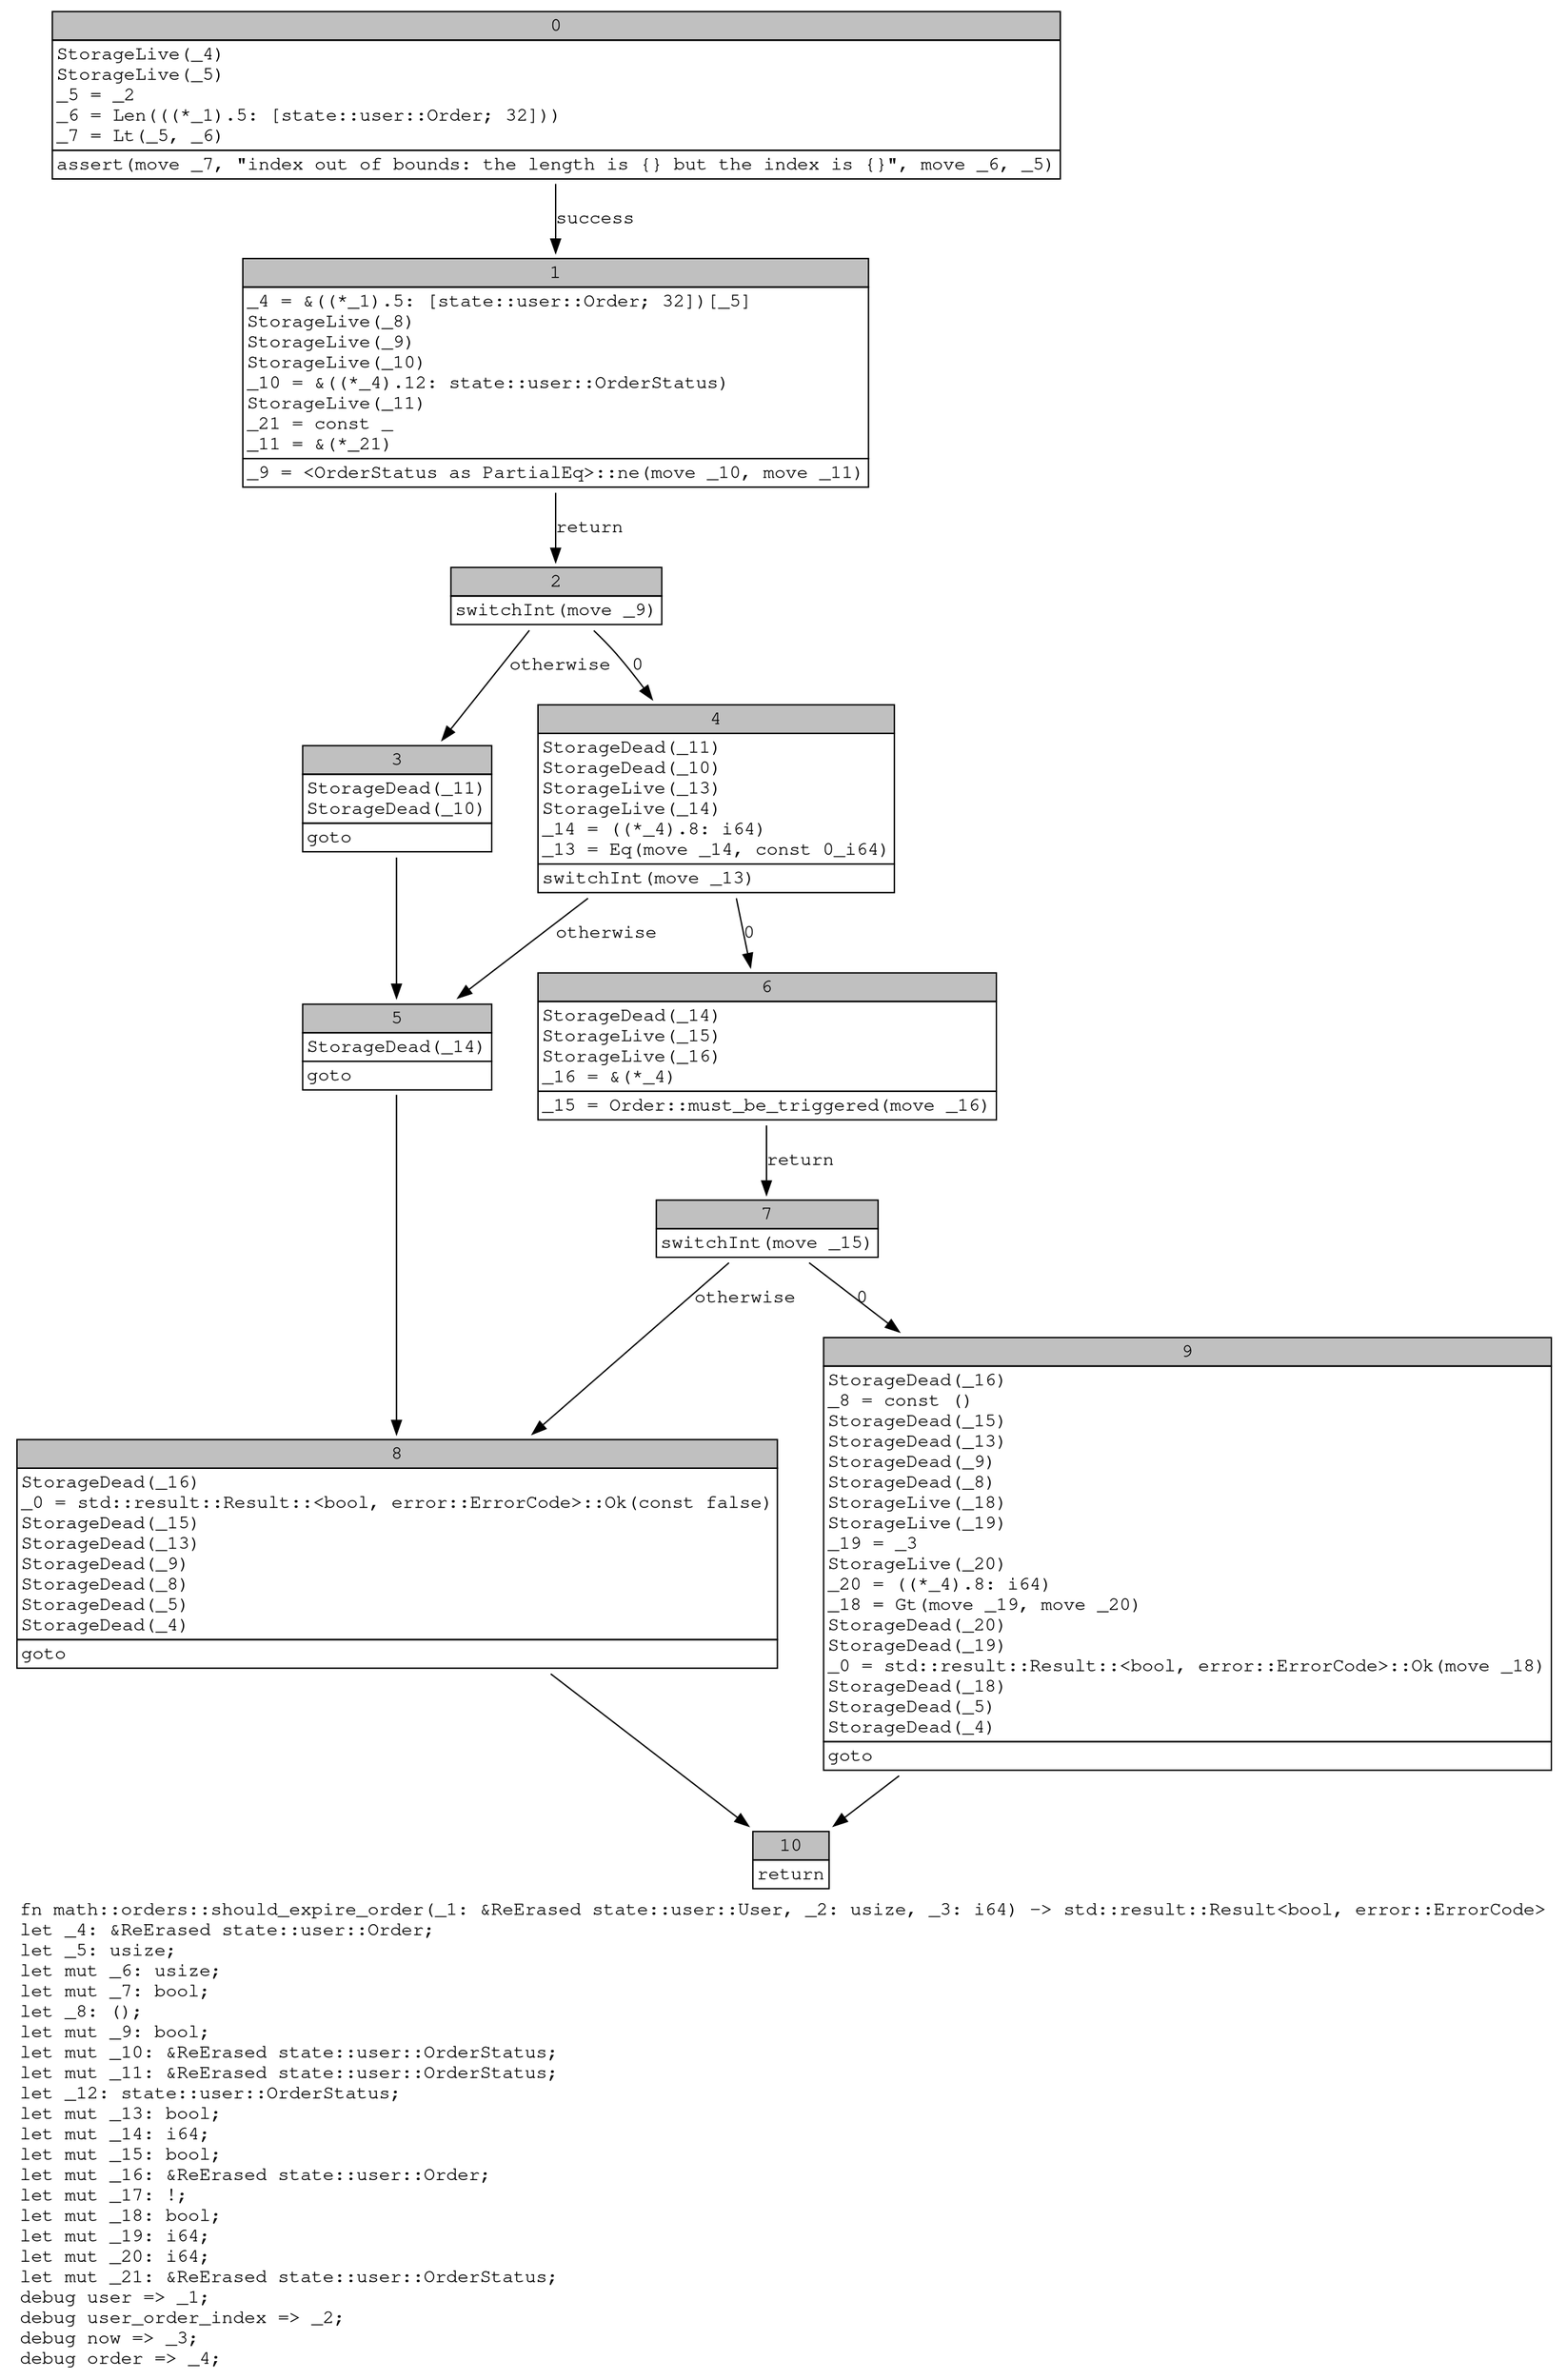 digraph Mir_0_2600 {
    graph [fontname="Courier, monospace"];
    node [fontname="Courier, monospace"];
    edge [fontname="Courier, monospace"];
    label=<fn math::orders::should_expire_order(_1: &amp;ReErased state::user::User, _2: usize, _3: i64) -&gt; std::result::Result&lt;bool, error::ErrorCode&gt;<br align="left"/>let _4: &amp;ReErased state::user::Order;<br align="left"/>let _5: usize;<br align="left"/>let mut _6: usize;<br align="left"/>let mut _7: bool;<br align="left"/>let _8: ();<br align="left"/>let mut _9: bool;<br align="left"/>let mut _10: &amp;ReErased state::user::OrderStatus;<br align="left"/>let mut _11: &amp;ReErased state::user::OrderStatus;<br align="left"/>let _12: state::user::OrderStatus;<br align="left"/>let mut _13: bool;<br align="left"/>let mut _14: i64;<br align="left"/>let mut _15: bool;<br align="left"/>let mut _16: &amp;ReErased state::user::Order;<br align="left"/>let mut _17: !;<br align="left"/>let mut _18: bool;<br align="left"/>let mut _19: i64;<br align="left"/>let mut _20: i64;<br align="left"/>let mut _21: &amp;ReErased state::user::OrderStatus;<br align="left"/>debug user =&gt; _1;<br align="left"/>debug user_order_index =&gt; _2;<br align="left"/>debug now =&gt; _3;<br align="left"/>debug order =&gt; _4;<br align="left"/>>;
    bb0__0_2600 [shape="none", label=<<table border="0" cellborder="1" cellspacing="0"><tr><td bgcolor="gray" align="center" colspan="1">0</td></tr><tr><td align="left" balign="left">StorageLive(_4)<br/>StorageLive(_5)<br/>_5 = _2<br/>_6 = Len(((*_1).5: [state::user::Order; 32]))<br/>_7 = Lt(_5, _6)<br/></td></tr><tr><td align="left">assert(move _7, &quot;index out of bounds: the length is {} but the index is {}&quot;, move _6, _5)</td></tr></table>>];
    bb1__0_2600 [shape="none", label=<<table border="0" cellborder="1" cellspacing="0"><tr><td bgcolor="gray" align="center" colspan="1">1</td></tr><tr><td align="left" balign="left">_4 = &amp;((*_1).5: [state::user::Order; 32])[_5]<br/>StorageLive(_8)<br/>StorageLive(_9)<br/>StorageLive(_10)<br/>_10 = &amp;((*_4).12: state::user::OrderStatus)<br/>StorageLive(_11)<br/>_21 = const _<br/>_11 = &amp;(*_21)<br/></td></tr><tr><td align="left">_9 = &lt;OrderStatus as PartialEq&gt;::ne(move _10, move _11)</td></tr></table>>];
    bb2__0_2600 [shape="none", label=<<table border="0" cellborder="1" cellspacing="0"><tr><td bgcolor="gray" align="center" colspan="1">2</td></tr><tr><td align="left">switchInt(move _9)</td></tr></table>>];
    bb3__0_2600 [shape="none", label=<<table border="0" cellborder="1" cellspacing="0"><tr><td bgcolor="gray" align="center" colspan="1">3</td></tr><tr><td align="left" balign="left">StorageDead(_11)<br/>StorageDead(_10)<br/></td></tr><tr><td align="left">goto</td></tr></table>>];
    bb4__0_2600 [shape="none", label=<<table border="0" cellborder="1" cellspacing="0"><tr><td bgcolor="gray" align="center" colspan="1">4</td></tr><tr><td align="left" balign="left">StorageDead(_11)<br/>StorageDead(_10)<br/>StorageLive(_13)<br/>StorageLive(_14)<br/>_14 = ((*_4).8: i64)<br/>_13 = Eq(move _14, const 0_i64)<br/></td></tr><tr><td align="left">switchInt(move _13)</td></tr></table>>];
    bb5__0_2600 [shape="none", label=<<table border="0" cellborder="1" cellspacing="0"><tr><td bgcolor="gray" align="center" colspan="1">5</td></tr><tr><td align="left" balign="left">StorageDead(_14)<br/></td></tr><tr><td align="left">goto</td></tr></table>>];
    bb6__0_2600 [shape="none", label=<<table border="0" cellborder="1" cellspacing="0"><tr><td bgcolor="gray" align="center" colspan="1">6</td></tr><tr><td align="left" balign="left">StorageDead(_14)<br/>StorageLive(_15)<br/>StorageLive(_16)<br/>_16 = &amp;(*_4)<br/></td></tr><tr><td align="left">_15 = Order::must_be_triggered(move _16)</td></tr></table>>];
    bb7__0_2600 [shape="none", label=<<table border="0" cellborder="1" cellspacing="0"><tr><td bgcolor="gray" align="center" colspan="1">7</td></tr><tr><td align="left">switchInt(move _15)</td></tr></table>>];
    bb8__0_2600 [shape="none", label=<<table border="0" cellborder="1" cellspacing="0"><tr><td bgcolor="gray" align="center" colspan="1">8</td></tr><tr><td align="left" balign="left">StorageDead(_16)<br/>_0 = std::result::Result::&lt;bool, error::ErrorCode&gt;::Ok(const false)<br/>StorageDead(_15)<br/>StorageDead(_13)<br/>StorageDead(_9)<br/>StorageDead(_8)<br/>StorageDead(_5)<br/>StorageDead(_4)<br/></td></tr><tr><td align="left">goto</td></tr></table>>];
    bb9__0_2600 [shape="none", label=<<table border="0" cellborder="1" cellspacing="0"><tr><td bgcolor="gray" align="center" colspan="1">9</td></tr><tr><td align="left" balign="left">StorageDead(_16)<br/>_8 = const ()<br/>StorageDead(_15)<br/>StorageDead(_13)<br/>StorageDead(_9)<br/>StorageDead(_8)<br/>StorageLive(_18)<br/>StorageLive(_19)<br/>_19 = _3<br/>StorageLive(_20)<br/>_20 = ((*_4).8: i64)<br/>_18 = Gt(move _19, move _20)<br/>StorageDead(_20)<br/>StorageDead(_19)<br/>_0 = std::result::Result::&lt;bool, error::ErrorCode&gt;::Ok(move _18)<br/>StorageDead(_18)<br/>StorageDead(_5)<br/>StorageDead(_4)<br/></td></tr><tr><td align="left">goto</td></tr></table>>];
    bb10__0_2600 [shape="none", label=<<table border="0" cellborder="1" cellspacing="0"><tr><td bgcolor="gray" align="center" colspan="1">10</td></tr><tr><td align="left">return</td></tr></table>>];
    bb0__0_2600 -> bb1__0_2600 [label="success"];
    bb1__0_2600 -> bb2__0_2600 [label="return"];
    bb2__0_2600 -> bb4__0_2600 [label="0"];
    bb2__0_2600 -> bb3__0_2600 [label="otherwise"];
    bb3__0_2600 -> bb5__0_2600 [label=""];
    bb4__0_2600 -> bb6__0_2600 [label="0"];
    bb4__0_2600 -> bb5__0_2600 [label="otherwise"];
    bb5__0_2600 -> bb8__0_2600 [label=""];
    bb6__0_2600 -> bb7__0_2600 [label="return"];
    bb7__0_2600 -> bb9__0_2600 [label="0"];
    bb7__0_2600 -> bb8__0_2600 [label="otherwise"];
    bb8__0_2600 -> bb10__0_2600 [label=""];
    bb9__0_2600 -> bb10__0_2600 [label=""];
}
